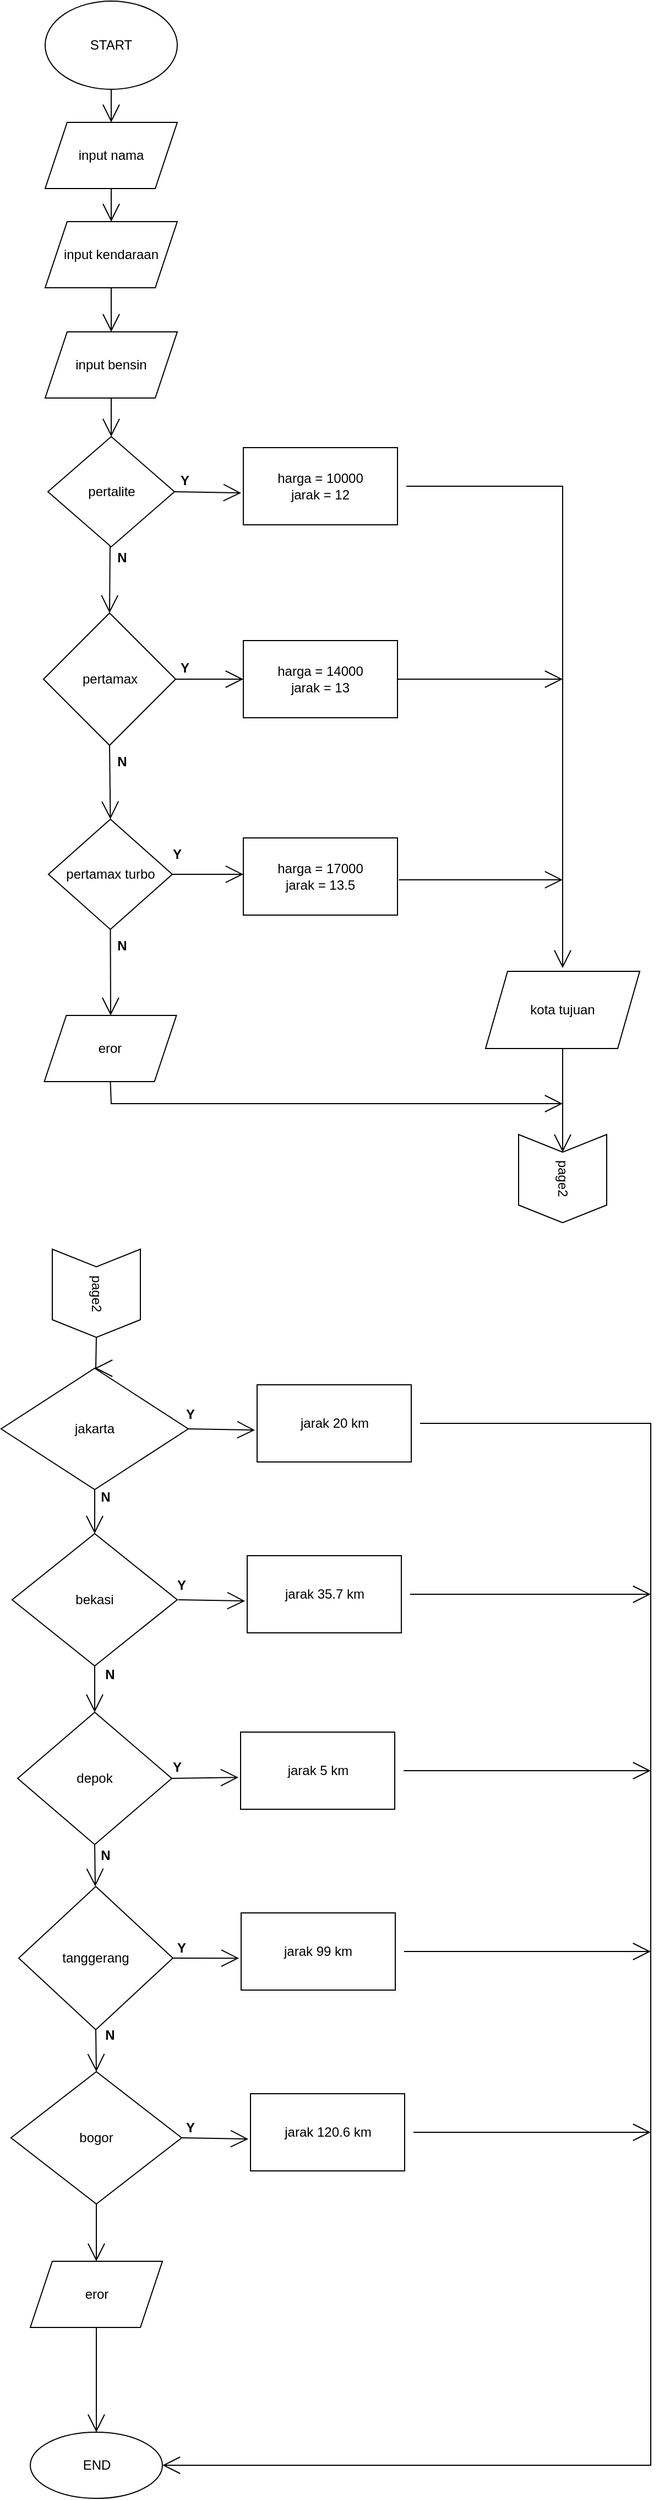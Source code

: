 <mxfile version="20.4.0" type="github">
  <diagram id="C5RBs43oDa-KdzZeNtuy" name="Page-1">
    <mxGraphModel dx="1221" dy="654" grid="1" gridSize="10" guides="1" tooltips="1" connect="1" arrows="1" fold="1" page="1" pageScale="1" pageWidth="827" pageHeight="1169" math="0" shadow="0">
      <root>
        <mxCell id="WIyWlLk6GJQsqaUBKTNV-0" />
        <mxCell id="WIyWlLk6GJQsqaUBKTNV-1" parent="WIyWlLk6GJQsqaUBKTNV-0" />
        <mxCell id="RJXIEB-1T5As3xcgI4BQ-90" value="" style="edgeStyle=elbowEdgeStyle;rounded=0;orthogonalLoop=1;jettySize=auto;html=1;endArrow=open;startSize=14;endSize=14;sourcePerimeterSpacing=8;targetPerimeterSpacing=8;exitX=0.5;exitY=1;exitDx=0;exitDy=0;entryX=0.5;entryY=0;entryDx=0;entryDy=0;" edge="1" parent="WIyWlLk6GJQsqaUBKTNV-1" source="RJXIEB-1T5As3xcgI4BQ-0" target="RJXIEB-1T5As3xcgI4BQ-1">
          <mxGeometry relative="1" as="geometry" />
        </mxCell>
        <mxCell id="RJXIEB-1T5As3xcgI4BQ-0" value="START" style="ellipse;whiteSpace=wrap;html=1;hachureGap=4;" vertex="1" parent="WIyWlLk6GJQsqaUBKTNV-1">
          <mxGeometry x="90" y="40" width="120" height="80" as="geometry" />
        </mxCell>
        <mxCell id="RJXIEB-1T5As3xcgI4BQ-14" value="" style="edgeStyle=none;curved=1;rounded=0;orthogonalLoop=1;jettySize=auto;html=1;endArrow=open;startSize=14;endSize=14;sourcePerimeterSpacing=8;targetPerimeterSpacing=8;entryX=0.5;entryY=0;entryDx=0;entryDy=0;" edge="1" parent="WIyWlLk6GJQsqaUBKTNV-1" target="RJXIEB-1T5As3xcgI4BQ-2">
          <mxGeometry relative="1" as="geometry">
            <mxPoint x="150" y="210" as="sourcePoint" />
          </mxGeometry>
        </mxCell>
        <mxCell id="RJXIEB-1T5As3xcgI4BQ-1" value="input nama" style="shape=parallelogram;perimeter=parallelogramPerimeter;whiteSpace=wrap;html=1;fixedSize=1;hachureGap=4;" vertex="1" parent="WIyWlLk6GJQsqaUBKTNV-1">
          <mxGeometry x="90" y="150" width="120" height="60" as="geometry" />
        </mxCell>
        <mxCell id="RJXIEB-1T5As3xcgI4BQ-16" value="" style="edgeStyle=none;curved=1;rounded=0;orthogonalLoop=1;jettySize=auto;html=1;endArrow=open;startSize=14;endSize=14;sourcePerimeterSpacing=8;targetPerimeterSpacing=8;exitX=0.5;exitY=1;exitDx=0;exitDy=0;entryX=0.5;entryY=0;entryDx=0;entryDy=0;" edge="1" parent="WIyWlLk6GJQsqaUBKTNV-1" source="RJXIEB-1T5As3xcgI4BQ-2" target="RJXIEB-1T5As3xcgI4BQ-3">
          <mxGeometry relative="1" as="geometry" />
        </mxCell>
        <mxCell id="RJXIEB-1T5As3xcgI4BQ-2" value="input kendaraan" style="shape=parallelogram;perimeter=parallelogramPerimeter;whiteSpace=wrap;html=1;fixedSize=1;hachureGap=4;" vertex="1" parent="WIyWlLk6GJQsqaUBKTNV-1">
          <mxGeometry x="90" y="240" width="120" height="60" as="geometry" />
        </mxCell>
        <mxCell id="RJXIEB-1T5As3xcgI4BQ-17" value="" style="edgeStyle=none;curved=1;rounded=0;orthogonalLoop=1;jettySize=auto;html=1;endArrow=open;startSize=14;endSize=14;sourcePerimeterSpacing=8;targetPerimeterSpacing=8;entryX=0.5;entryY=0;entryDx=0;entryDy=0;exitX=0.5;exitY=1;exitDx=0;exitDy=0;" edge="1" parent="WIyWlLk6GJQsqaUBKTNV-1" source="RJXIEB-1T5As3xcgI4BQ-3" target="RJXIEB-1T5As3xcgI4BQ-4">
          <mxGeometry relative="1" as="geometry" />
        </mxCell>
        <mxCell id="RJXIEB-1T5As3xcgI4BQ-3" value="input bensin" style="shape=parallelogram;perimeter=parallelogramPerimeter;whiteSpace=wrap;html=1;fixedSize=1;hachureGap=4;" vertex="1" parent="WIyWlLk6GJQsqaUBKTNV-1">
          <mxGeometry x="90" y="340" width="120" height="60" as="geometry" />
        </mxCell>
        <mxCell id="RJXIEB-1T5As3xcgI4BQ-18" value="" style="edgeStyle=none;curved=1;rounded=0;orthogonalLoop=1;jettySize=auto;html=1;endArrow=open;startSize=14;endSize=14;sourcePerimeterSpacing=8;targetPerimeterSpacing=8;entryX=-0.014;entryY=0.587;entryDx=0;entryDy=0;entryPerimeter=0;exitX=1;exitY=0.5;exitDx=0;exitDy=0;" edge="1" parent="WIyWlLk6GJQsqaUBKTNV-1" source="RJXIEB-1T5As3xcgI4BQ-4" target="RJXIEB-1T5As3xcgI4BQ-5">
          <mxGeometry relative="1" as="geometry" />
        </mxCell>
        <mxCell id="RJXIEB-1T5As3xcgI4BQ-25" value="" style="edgeStyle=none;curved=1;rounded=0;orthogonalLoop=1;jettySize=auto;html=1;endArrow=open;startSize=14;endSize=14;sourcePerimeterSpacing=8;targetPerimeterSpacing=8;entryX=0.5;entryY=0;entryDx=0;entryDy=0;" edge="1" parent="WIyWlLk6GJQsqaUBKTNV-1" target="RJXIEB-1T5As3xcgI4BQ-24">
          <mxGeometry relative="1" as="geometry">
            <mxPoint x="149" y="530" as="sourcePoint" />
          </mxGeometry>
        </mxCell>
        <mxCell id="RJXIEB-1T5As3xcgI4BQ-4" value="pertalite" style="rhombus;whiteSpace=wrap;html=1;hachureGap=4;" vertex="1" parent="WIyWlLk6GJQsqaUBKTNV-1">
          <mxGeometry x="92.5" y="435" width="115" height="100" as="geometry" />
        </mxCell>
        <mxCell id="RJXIEB-1T5As3xcgI4BQ-33" style="edgeStyle=elbowEdgeStyle;rounded=0;orthogonalLoop=1;jettySize=auto;html=1;endArrow=open;startSize=14;endSize=14;sourcePerimeterSpacing=8;targetPerimeterSpacing=8;" edge="1" parent="WIyWlLk6GJQsqaUBKTNV-1" source="RJXIEB-1T5As3xcgI4BQ-5">
          <mxGeometry relative="1" as="geometry">
            <mxPoint x="560" y="917" as="targetPoint" />
            <Array as="points">
              <mxPoint x="560" y="520" />
              <mxPoint x="600" y="590" />
            </Array>
          </mxGeometry>
        </mxCell>
        <mxCell id="RJXIEB-1T5As3xcgI4BQ-5" value="&lt;div&gt;harga = 10000&lt;br&gt;&lt;/div&gt;&lt;div&gt;jarak = 12&lt;br&gt;&lt;/div&gt;" style="rounded=0;whiteSpace=wrap;html=1;hachureGap=4;" vertex="1" parent="WIyWlLk6GJQsqaUBKTNV-1">
          <mxGeometry x="270" y="445" width="140" height="70" as="geometry" />
        </mxCell>
        <mxCell id="RJXIEB-1T5As3xcgI4BQ-35" style="edgeStyle=elbowEdgeStyle;rounded=0;orthogonalLoop=1;jettySize=auto;html=1;endArrow=open;startSize=14;endSize=14;sourcePerimeterSpacing=8;targetPerimeterSpacing=8;exitX=1;exitY=0.5;exitDx=0;exitDy=0;" edge="1" parent="WIyWlLk6GJQsqaUBKTNV-1" source="RJXIEB-1T5As3xcgI4BQ-8">
          <mxGeometry relative="1" as="geometry">
            <mxPoint x="560" y="655" as="targetPoint" />
          </mxGeometry>
        </mxCell>
        <mxCell id="RJXIEB-1T5As3xcgI4BQ-8" value="&lt;br&gt;&lt;div&gt;harga = 14000&lt;br&gt;&lt;/div&gt;&lt;div&gt;jarak = 13&lt;br&gt;&lt;/div&gt;&lt;br&gt;" style="rounded=0;whiteSpace=wrap;html=1;hachureGap=4;" vertex="1" parent="WIyWlLk6GJQsqaUBKTNV-1">
          <mxGeometry x="270" y="620" width="140" height="70" as="geometry" />
        </mxCell>
        <mxCell id="RJXIEB-1T5As3xcgI4BQ-37" style="edgeStyle=elbowEdgeStyle;rounded=0;orthogonalLoop=1;jettySize=auto;html=1;endArrow=open;startSize=14;endSize=14;sourcePerimeterSpacing=8;targetPerimeterSpacing=8;exitX=1.009;exitY=0.542;exitDx=0;exitDy=0;exitPerimeter=0;" edge="1" parent="WIyWlLk6GJQsqaUBKTNV-1" source="RJXIEB-1T5As3xcgI4BQ-9">
          <mxGeometry relative="1" as="geometry">
            <mxPoint x="418.0" y="837" as="sourcePoint" />
            <mxPoint x="560" y="837" as="targetPoint" />
          </mxGeometry>
        </mxCell>
        <mxCell id="RJXIEB-1T5As3xcgI4BQ-9" value="&lt;br&gt;&lt;div&gt;harga = 17000&lt;br&gt;&lt;/div&gt;&lt;div&gt;jarak = 13.5&lt;br&gt;&lt;/div&gt;&lt;br&gt;" style="rounded=0;whiteSpace=wrap;html=1;hachureGap=4;" vertex="1" parent="WIyWlLk6GJQsqaUBKTNV-1">
          <mxGeometry x="270" y="799" width="140" height="70" as="geometry" />
        </mxCell>
        <mxCell id="RJXIEB-1T5As3xcgI4BQ-27" value="" style="edgeStyle=none;curved=1;rounded=0;orthogonalLoop=1;jettySize=auto;html=1;endArrow=open;startSize=14;endSize=14;sourcePerimeterSpacing=8;targetPerimeterSpacing=8;exitX=0.5;exitY=1;exitDx=0;exitDy=0;entryX=0.5;entryY=0;entryDx=0;entryDy=0;" edge="1" parent="WIyWlLk6GJQsqaUBKTNV-1" source="RJXIEB-1T5As3xcgI4BQ-24" target="RJXIEB-1T5As3xcgI4BQ-26">
          <mxGeometry relative="1" as="geometry" />
        </mxCell>
        <mxCell id="RJXIEB-1T5As3xcgI4BQ-28" value="" style="edgeStyle=none;curved=1;rounded=0;orthogonalLoop=1;jettySize=auto;html=1;endArrow=open;startSize=14;endSize=14;sourcePerimeterSpacing=8;targetPerimeterSpacing=8;exitX=1;exitY=0.5;exitDx=0;exitDy=0;entryX=0;entryY=0.5;entryDx=0;entryDy=0;" edge="1" parent="WIyWlLk6GJQsqaUBKTNV-1" source="RJXIEB-1T5As3xcgI4BQ-24" target="RJXIEB-1T5As3xcgI4BQ-8">
          <mxGeometry relative="1" as="geometry" />
        </mxCell>
        <mxCell id="RJXIEB-1T5As3xcgI4BQ-24" value="pertamax" style="rhombus;whiteSpace=wrap;html=1;hachureGap=4;" vertex="1" parent="WIyWlLk6GJQsqaUBKTNV-1">
          <mxGeometry x="88.5" y="595" width="120" height="120" as="geometry" />
        </mxCell>
        <mxCell id="RJXIEB-1T5As3xcgI4BQ-31" value="" style="edgeStyle=none;curved=1;rounded=0;orthogonalLoop=1;jettySize=auto;html=1;endArrow=open;startSize=14;endSize=14;sourcePerimeterSpacing=8;targetPerimeterSpacing=8;entryX=0;entryY=0.471;entryDx=0;entryDy=0;entryPerimeter=0;exitX=1;exitY=0.5;exitDx=0;exitDy=0;" edge="1" parent="WIyWlLk6GJQsqaUBKTNV-1" source="RJXIEB-1T5As3xcgI4BQ-26" target="RJXIEB-1T5As3xcgI4BQ-9">
          <mxGeometry relative="1" as="geometry">
            <mxPoint x="210" y="832" as="sourcePoint" />
          </mxGeometry>
        </mxCell>
        <mxCell id="RJXIEB-1T5As3xcgI4BQ-73" value="" style="edgeStyle=elbowEdgeStyle;rounded=0;orthogonalLoop=1;jettySize=auto;html=1;endArrow=open;startSize=14;endSize=14;sourcePerimeterSpacing=8;targetPerimeterSpacing=8;entryX=0.5;entryY=0;entryDx=0;entryDy=0;exitX=0.5;exitY=1;exitDx=0;exitDy=0;" edge="1" parent="WIyWlLk6GJQsqaUBKTNV-1" source="RJXIEB-1T5As3xcgI4BQ-26" target="RJXIEB-1T5As3xcgI4BQ-72">
          <mxGeometry relative="1" as="geometry" />
        </mxCell>
        <mxCell id="RJXIEB-1T5As3xcgI4BQ-26" value="pertamax turbo" style="rhombus;whiteSpace=wrap;html=1;hachureGap=4;" vertex="1" parent="WIyWlLk6GJQsqaUBKTNV-1">
          <mxGeometry x="93" y="782" width="112.5" height="100" as="geometry" />
        </mxCell>
        <mxCell id="RJXIEB-1T5As3xcgI4BQ-57" value="" style="edgeStyle=elbowEdgeStyle;rounded=0;orthogonalLoop=1;jettySize=auto;html=1;endArrow=open;startSize=14;endSize=14;sourcePerimeterSpacing=8;targetPerimeterSpacing=8;exitX=0.5;exitY=1;exitDx=0;exitDy=0;entryX=0;entryY=0.5;entryDx=0;entryDy=0;" edge="1" parent="WIyWlLk6GJQsqaUBKTNV-1" source="RJXIEB-1T5As3xcgI4BQ-38" target="RJXIEB-1T5As3xcgI4BQ-54">
          <mxGeometry relative="1" as="geometry" />
        </mxCell>
        <mxCell id="RJXIEB-1T5As3xcgI4BQ-38" value="kota tujuan" style="shape=parallelogram;perimeter=parallelogramPerimeter;whiteSpace=wrap;html=1;fixedSize=1;hachureGap=4;" vertex="1" parent="WIyWlLk6GJQsqaUBKTNV-1">
          <mxGeometry x="490" y="920" width="140" height="70" as="geometry" />
        </mxCell>
        <mxCell id="RJXIEB-1T5As3xcgI4BQ-46" value="" style="edgeStyle=elbowEdgeStyle;rounded=0;orthogonalLoop=1;jettySize=auto;html=1;endArrow=open;startSize=14;endSize=14;sourcePerimeterSpacing=8;targetPerimeterSpacing=8;exitX=0.5;exitY=1;exitDx=0;exitDy=0;entryX=0.5;entryY=0;entryDx=0;entryDy=0;" edge="1" parent="WIyWlLk6GJQsqaUBKTNV-1" target="RJXIEB-1T5As3xcgI4BQ-45">
          <mxGeometry relative="1" as="geometry">
            <mxPoint x="135" y="1389" as="sourcePoint" />
            <mxPoint x="135" y="1435.0" as="targetPoint" />
          </mxGeometry>
        </mxCell>
        <mxCell id="RJXIEB-1T5As3xcgI4BQ-43" value="jakarta" style="rhombus;whiteSpace=wrap;html=1;hachureGap=4;" vertex="1" parent="WIyWlLk6GJQsqaUBKTNV-1">
          <mxGeometry x="50" y="1280" width="170" height="110" as="geometry" />
        </mxCell>
        <mxCell id="RJXIEB-1T5As3xcgI4BQ-48" value="" style="edgeStyle=elbowEdgeStyle;rounded=0;orthogonalLoop=1;jettySize=auto;html=1;endArrow=open;startSize=14;endSize=14;sourcePerimeterSpacing=8;targetPerimeterSpacing=8;exitX=0.5;exitY=1;exitDx=0;exitDy=0;entryX=0.5;entryY=0;entryDx=0;entryDy=0;" edge="1" parent="WIyWlLk6GJQsqaUBKTNV-1" source="RJXIEB-1T5As3xcgI4BQ-45" target="RJXIEB-1T5As3xcgI4BQ-47">
          <mxGeometry relative="1" as="geometry" />
        </mxCell>
        <mxCell id="RJXIEB-1T5As3xcgI4BQ-45" value="bekasi" style="rhombus;whiteSpace=wrap;html=1;hachureGap=4;" vertex="1" parent="WIyWlLk6GJQsqaUBKTNV-1">
          <mxGeometry x="60" y="1430" width="150" height="120" as="geometry" />
        </mxCell>
        <mxCell id="RJXIEB-1T5As3xcgI4BQ-50" value="" style="edgeStyle=elbowEdgeStyle;rounded=0;orthogonalLoop=1;jettySize=auto;html=1;endArrow=open;startSize=14;endSize=14;sourcePerimeterSpacing=8;targetPerimeterSpacing=8;exitX=0.5;exitY=1;exitDx=0;exitDy=0;entryX=0.5;entryY=0;entryDx=0;entryDy=0;" edge="1" parent="WIyWlLk6GJQsqaUBKTNV-1" source="RJXIEB-1T5As3xcgI4BQ-47" target="RJXIEB-1T5As3xcgI4BQ-49">
          <mxGeometry relative="1" as="geometry" />
        </mxCell>
        <mxCell id="RJXIEB-1T5As3xcgI4BQ-47" value="depok" style="rhombus;whiteSpace=wrap;html=1;hachureGap=4;" vertex="1" parent="WIyWlLk6GJQsqaUBKTNV-1">
          <mxGeometry x="65" y="1592" width="140" height="120" as="geometry" />
        </mxCell>
        <mxCell id="RJXIEB-1T5As3xcgI4BQ-52" value="" style="edgeStyle=elbowEdgeStyle;rounded=0;orthogonalLoop=1;jettySize=auto;html=1;endArrow=open;startSize=14;endSize=14;sourcePerimeterSpacing=8;targetPerimeterSpacing=8;exitX=0.5;exitY=1;exitDx=0;exitDy=0;entryX=0.5;entryY=0;entryDx=0;entryDy=0;" edge="1" parent="WIyWlLk6GJQsqaUBKTNV-1" source="RJXIEB-1T5As3xcgI4BQ-49" target="RJXIEB-1T5As3xcgI4BQ-51">
          <mxGeometry relative="1" as="geometry">
            <mxPoint x="136" y="1980" as="targetPoint" />
          </mxGeometry>
        </mxCell>
        <mxCell id="RJXIEB-1T5As3xcgI4BQ-49" value="tanggerang" style="rhombus;whiteSpace=wrap;html=1;hachureGap=4;" vertex="1" parent="WIyWlLk6GJQsqaUBKTNV-1">
          <mxGeometry x="66" y="1750" width="140" height="130" as="geometry" />
        </mxCell>
        <mxCell id="RJXIEB-1T5As3xcgI4BQ-76" value="" style="edgeStyle=elbowEdgeStyle;rounded=0;orthogonalLoop=1;jettySize=auto;html=1;endArrow=open;startSize=14;endSize=14;sourcePerimeterSpacing=8;targetPerimeterSpacing=8;exitX=0.5;exitY=1;exitDx=0;exitDy=0;entryX=0.5;entryY=0;entryDx=0;entryDy=0;" edge="1" parent="WIyWlLk6GJQsqaUBKTNV-1" source="RJXIEB-1T5As3xcgI4BQ-51" target="RJXIEB-1T5As3xcgI4BQ-75">
          <mxGeometry relative="1" as="geometry" />
        </mxCell>
        <mxCell id="RJXIEB-1T5As3xcgI4BQ-51" value="bogor" style="rhombus;whiteSpace=wrap;html=1;hachureGap=4;" vertex="1" parent="WIyWlLk6GJQsqaUBKTNV-1">
          <mxGeometry x="59" y="1918" width="155" height="120" as="geometry" />
        </mxCell>
        <mxCell id="RJXIEB-1T5As3xcgI4BQ-54" value="page2" style="shape=step;perimeter=stepPerimeter;whiteSpace=wrap;html=1;fixedSize=1;hachureGap=4;size=16.0;rotation=90;" vertex="1" parent="WIyWlLk6GJQsqaUBKTNV-1">
          <mxGeometry x="520" y="1068" width="80" height="80" as="geometry" />
        </mxCell>
        <mxCell id="RJXIEB-1T5As3xcgI4BQ-61" value="" style="edgeStyle=elbowEdgeStyle;rounded=0;orthogonalLoop=1;jettySize=auto;html=1;endArrow=open;startSize=14;endSize=14;sourcePerimeterSpacing=8;targetPerimeterSpacing=8;exitX=1;exitY=0.5;exitDx=0;exitDy=0;entryX=0.5;entryY=0;entryDx=0;entryDy=0;" edge="1" parent="WIyWlLk6GJQsqaUBKTNV-1" source="RJXIEB-1T5As3xcgI4BQ-58" target="RJXIEB-1T5As3xcgI4BQ-43">
          <mxGeometry relative="1" as="geometry" />
        </mxCell>
        <mxCell id="RJXIEB-1T5As3xcgI4BQ-58" value="page2" style="shape=step;perimeter=stepPerimeter;whiteSpace=wrap;html=1;fixedSize=1;hachureGap=4;size=16.0;rotation=90;" vertex="1" parent="WIyWlLk6GJQsqaUBKTNV-1">
          <mxGeometry x="96.5" y="1172" width="80" height="80" as="geometry" />
        </mxCell>
        <mxCell id="RJXIEB-1T5As3xcgI4BQ-62" value="" style="edgeStyle=none;curved=1;rounded=0;orthogonalLoop=1;jettySize=auto;html=1;endArrow=open;startSize=14;endSize=14;sourcePerimeterSpacing=8;targetPerimeterSpacing=8;entryX=-0.014;entryY=0.587;entryDx=0;entryDy=0;entryPerimeter=0;exitX=1;exitY=0.5;exitDx=0;exitDy=0;" edge="1" parent="WIyWlLk6GJQsqaUBKTNV-1" target="RJXIEB-1T5As3xcgI4BQ-63" source="RJXIEB-1T5As3xcgI4BQ-43">
          <mxGeometry relative="1" as="geometry">
            <mxPoint x="220" y="1330" as="sourcePoint" />
          </mxGeometry>
        </mxCell>
        <mxCell id="RJXIEB-1T5As3xcgI4BQ-81" style="edgeStyle=elbowEdgeStyle;rounded=0;orthogonalLoop=1;jettySize=auto;html=1;entryX=1;entryY=0.5;entryDx=0;entryDy=0;endArrow=open;startSize=14;endSize=14;sourcePerimeterSpacing=8;targetPerimeterSpacing=8;" edge="1" parent="WIyWlLk6GJQsqaUBKTNV-1" source="RJXIEB-1T5As3xcgI4BQ-63" target="RJXIEB-1T5As3xcgI4BQ-77">
          <mxGeometry relative="1" as="geometry">
            <Array as="points">
              <mxPoint x="640" y="1750" />
            </Array>
          </mxGeometry>
        </mxCell>
        <mxCell id="RJXIEB-1T5As3xcgI4BQ-63" value="jarak 20 km" style="rounded=0;whiteSpace=wrap;html=1;hachureGap=4;" vertex="1" parent="WIyWlLk6GJQsqaUBKTNV-1">
          <mxGeometry x="282.5" y="1295" width="140" height="70" as="geometry" />
        </mxCell>
        <mxCell id="RJXIEB-1T5As3xcgI4BQ-64" value="" style="edgeStyle=none;curved=1;rounded=0;orthogonalLoop=1;jettySize=auto;html=1;endArrow=open;startSize=14;endSize=14;sourcePerimeterSpacing=8;targetPerimeterSpacing=8;entryX=-0.014;entryY=0.587;entryDx=0;entryDy=0;entryPerimeter=0;exitX=1;exitY=0.5;exitDx=0;exitDy=0;" edge="1" parent="WIyWlLk6GJQsqaUBKTNV-1" target="RJXIEB-1T5As3xcgI4BQ-65">
          <mxGeometry relative="1" as="geometry">
            <mxPoint x="211" y="1490" as="sourcePoint" />
          </mxGeometry>
        </mxCell>
        <mxCell id="RJXIEB-1T5As3xcgI4BQ-83" style="edgeStyle=elbowEdgeStyle;rounded=0;orthogonalLoop=1;jettySize=auto;html=1;endArrow=open;startSize=14;endSize=14;sourcePerimeterSpacing=8;targetPerimeterSpacing=8;" edge="1" parent="WIyWlLk6GJQsqaUBKTNV-1" source="RJXIEB-1T5As3xcgI4BQ-65">
          <mxGeometry relative="1" as="geometry">
            <mxPoint x="640" y="1485" as="targetPoint" />
          </mxGeometry>
        </mxCell>
        <mxCell id="RJXIEB-1T5As3xcgI4BQ-65" value="jarak 35.7 km" style="rounded=0;whiteSpace=wrap;html=1;hachureGap=4;" vertex="1" parent="WIyWlLk6GJQsqaUBKTNV-1">
          <mxGeometry x="273.5" y="1450" width="140" height="70" as="geometry" />
        </mxCell>
        <mxCell id="RJXIEB-1T5As3xcgI4BQ-66" value="" style="edgeStyle=none;curved=1;rounded=0;orthogonalLoop=1;jettySize=auto;html=1;endArrow=open;startSize=14;endSize=14;sourcePerimeterSpacing=8;targetPerimeterSpacing=8;entryX=-0.014;entryY=0.587;entryDx=0;entryDy=0;entryPerimeter=0;exitX=1;exitY=0.5;exitDx=0;exitDy=0;" edge="1" parent="WIyWlLk6GJQsqaUBKTNV-1" target="RJXIEB-1T5As3xcgI4BQ-67" source="RJXIEB-1T5As3xcgI4BQ-47">
          <mxGeometry relative="1" as="geometry">
            <mxPoint x="205" y="1650" as="sourcePoint" />
          </mxGeometry>
        </mxCell>
        <mxCell id="RJXIEB-1T5As3xcgI4BQ-85" style="edgeStyle=elbowEdgeStyle;rounded=0;orthogonalLoop=1;jettySize=auto;html=1;endArrow=open;startSize=14;endSize=14;sourcePerimeterSpacing=8;targetPerimeterSpacing=8;" edge="1" parent="WIyWlLk6GJQsqaUBKTNV-1" source="RJXIEB-1T5As3xcgI4BQ-67">
          <mxGeometry relative="1" as="geometry">
            <mxPoint x="640" y="1645" as="targetPoint" />
          </mxGeometry>
        </mxCell>
        <mxCell id="RJXIEB-1T5As3xcgI4BQ-67" value="jarak 5 km" style="rounded=0;whiteSpace=wrap;html=1;hachureGap=4;" vertex="1" parent="WIyWlLk6GJQsqaUBKTNV-1">
          <mxGeometry x="267.5" y="1610" width="140" height="70" as="geometry" />
        </mxCell>
        <mxCell id="RJXIEB-1T5As3xcgI4BQ-68" value="" style="edgeStyle=none;curved=1;rounded=0;orthogonalLoop=1;jettySize=auto;html=1;endArrow=open;startSize=14;endSize=14;sourcePerimeterSpacing=8;targetPerimeterSpacing=8;entryX=-0.014;entryY=0.587;entryDx=0;entryDy=0;entryPerimeter=0;exitX=1;exitY=0.5;exitDx=0;exitDy=0;" edge="1" parent="WIyWlLk6GJQsqaUBKTNV-1" target="RJXIEB-1T5As3xcgI4BQ-69" source="RJXIEB-1T5As3xcgI4BQ-49">
          <mxGeometry relative="1" as="geometry">
            <mxPoint x="205.5" y="1810" as="sourcePoint" />
          </mxGeometry>
        </mxCell>
        <mxCell id="RJXIEB-1T5As3xcgI4BQ-87" style="edgeStyle=elbowEdgeStyle;rounded=0;orthogonalLoop=1;jettySize=auto;html=1;endArrow=open;startSize=14;endSize=14;sourcePerimeterSpacing=8;targetPerimeterSpacing=8;" edge="1" parent="WIyWlLk6GJQsqaUBKTNV-1" source="RJXIEB-1T5As3xcgI4BQ-69">
          <mxGeometry relative="1" as="geometry">
            <mxPoint x="640" y="1809" as="targetPoint" />
          </mxGeometry>
        </mxCell>
        <mxCell id="RJXIEB-1T5As3xcgI4BQ-69" value="jarak 99 km" style="rounded=0;whiteSpace=wrap;html=1;hachureGap=4;" vertex="1" parent="WIyWlLk6GJQsqaUBKTNV-1">
          <mxGeometry x="268" y="1774" width="140" height="70" as="geometry" />
        </mxCell>
        <mxCell id="RJXIEB-1T5As3xcgI4BQ-70" value="" style="edgeStyle=none;curved=1;rounded=0;orthogonalLoop=1;jettySize=auto;html=1;endArrow=open;startSize=14;endSize=14;sourcePerimeterSpacing=8;targetPerimeterSpacing=8;entryX=-0.014;entryY=0.587;entryDx=0;entryDy=0;entryPerimeter=0;exitX=1;exitY=0.5;exitDx=0;exitDy=0;" edge="1" parent="WIyWlLk6GJQsqaUBKTNV-1" target="RJXIEB-1T5As3xcgI4BQ-71" source="RJXIEB-1T5As3xcgI4BQ-51">
          <mxGeometry relative="1" as="geometry">
            <mxPoint x="214" y="1980" as="sourcePoint" />
          </mxGeometry>
        </mxCell>
        <mxCell id="RJXIEB-1T5As3xcgI4BQ-89" style="edgeStyle=elbowEdgeStyle;rounded=0;orthogonalLoop=1;jettySize=auto;html=1;endArrow=open;startSize=14;endSize=14;sourcePerimeterSpacing=8;targetPerimeterSpacing=8;" edge="1" parent="WIyWlLk6GJQsqaUBKTNV-1" source="RJXIEB-1T5As3xcgI4BQ-71">
          <mxGeometry relative="1" as="geometry">
            <mxPoint x="640" y="1973" as="targetPoint" />
          </mxGeometry>
        </mxCell>
        <mxCell id="RJXIEB-1T5As3xcgI4BQ-71" value="jarak 120.6 km" style="rounded=0;whiteSpace=wrap;html=1;hachureGap=4;" vertex="1" parent="WIyWlLk6GJQsqaUBKTNV-1">
          <mxGeometry x="276.5" y="1938" width="140" height="70" as="geometry" />
        </mxCell>
        <mxCell id="RJXIEB-1T5As3xcgI4BQ-74" style="edgeStyle=elbowEdgeStyle;rounded=0;orthogonalLoop=1;jettySize=auto;html=1;endArrow=open;startSize=14;endSize=14;sourcePerimeterSpacing=8;targetPerimeterSpacing=8;exitX=0.5;exitY=1;exitDx=0;exitDy=0;" edge="1" parent="WIyWlLk6GJQsqaUBKTNV-1" source="RJXIEB-1T5As3xcgI4BQ-72">
          <mxGeometry relative="1" as="geometry">
            <mxPoint x="560" y="1040" as="targetPoint" />
            <Array as="points">
              <mxPoint x="150" y="1030" />
              <mxPoint x="140" y="1040" />
              <mxPoint x="150" y="1080" />
              <mxPoint x="149" y="1050" />
            </Array>
          </mxGeometry>
        </mxCell>
        <mxCell id="RJXIEB-1T5As3xcgI4BQ-72" value="eror" style="shape=parallelogram;perimeter=parallelogramPerimeter;whiteSpace=wrap;html=1;fixedSize=1;hachureGap=4;" vertex="1" parent="WIyWlLk6GJQsqaUBKTNV-1">
          <mxGeometry x="89.25" y="960" width="120" height="60" as="geometry" />
        </mxCell>
        <mxCell id="RJXIEB-1T5As3xcgI4BQ-78" value="" style="edgeStyle=elbowEdgeStyle;rounded=0;orthogonalLoop=1;jettySize=auto;html=1;endArrow=open;startSize=14;endSize=14;sourcePerimeterSpacing=8;targetPerimeterSpacing=8;exitX=0.5;exitY=1;exitDx=0;exitDy=0;entryX=0.5;entryY=0;entryDx=0;entryDy=0;" edge="1" parent="WIyWlLk6GJQsqaUBKTNV-1" source="RJXIEB-1T5As3xcgI4BQ-75" target="RJXIEB-1T5As3xcgI4BQ-77">
          <mxGeometry relative="1" as="geometry" />
        </mxCell>
        <mxCell id="RJXIEB-1T5As3xcgI4BQ-75" value="eror" style="shape=parallelogram;perimeter=parallelogramPerimeter;whiteSpace=wrap;html=1;fixedSize=1;hachureGap=4;" vertex="1" parent="WIyWlLk6GJQsqaUBKTNV-1">
          <mxGeometry x="76.5" y="2090" width="120" height="60" as="geometry" />
        </mxCell>
        <mxCell id="RJXIEB-1T5As3xcgI4BQ-77" value="END" style="ellipse;whiteSpace=wrap;html=1;hachureGap=4;" vertex="1" parent="WIyWlLk6GJQsqaUBKTNV-1">
          <mxGeometry x="76.5" y="2245" width="120" height="60" as="geometry" />
        </mxCell>
        <mxCell id="RJXIEB-1T5As3xcgI4BQ-92" value="&lt;b&gt;N&lt;/b&gt;" style="text;html=1;strokeColor=none;fillColor=none;align=center;verticalAlign=middle;whiteSpace=wrap;rounded=0;hachureGap=4;" vertex="1" parent="WIyWlLk6GJQsqaUBKTNV-1">
          <mxGeometry x="140" y="530" width="40" height="30" as="geometry" />
        </mxCell>
        <mxCell id="RJXIEB-1T5As3xcgI4BQ-93" value="&lt;font style=&quot;font-size: 12px;&quot;&gt;&lt;b&gt;Y&lt;/b&gt;&lt;/font&gt;" style="text;html=1;strokeColor=none;fillColor=none;align=center;verticalAlign=middle;whiteSpace=wrap;rounded=0;hachureGap=4;" vertex="1" parent="WIyWlLk6GJQsqaUBKTNV-1">
          <mxGeometry x="196.5" y="460" width="40" height="30" as="geometry" />
        </mxCell>
        <mxCell id="RJXIEB-1T5As3xcgI4BQ-96" value="&lt;b&gt;N&lt;/b&gt;" style="text;html=1;strokeColor=none;fillColor=none;align=center;verticalAlign=middle;whiteSpace=wrap;rounded=0;hachureGap=4;" vertex="1" parent="WIyWlLk6GJQsqaUBKTNV-1">
          <mxGeometry x="140" y="715" width="40" height="30" as="geometry" />
        </mxCell>
        <mxCell id="RJXIEB-1T5As3xcgI4BQ-97" value="&lt;b&gt;N&lt;/b&gt;" style="text;html=1;strokeColor=none;fillColor=none;align=center;verticalAlign=middle;whiteSpace=wrap;rounded=0;hachureGap=4;" vertex="1" parent="WIyWlLk6GJQsqaUBKTNV-1">
          <mxGeometry x="140" y="882" width="40" height="30" as="geometry" />
        </mxCell>
        <mxCell id="RJXIEB-1T5As3xcgI4BQ-98" value="&lt;font style=&quot;font-size: 12px;&quot;&gt;&lt;b&gt;Y&lt;/b&gt;&lt;/font&gt;" style="text;html=1;strokeColor=none;fillColor=none;align=center;verticalAlign=middle;whiteSpace=wrap;rounded=0;hachureGap=4;" vertex="1" parent="WIyWlLk6GJQsqaUBKTNV-1">
          <mxGeometry x="196.5" y="630" width="40" height="30" as="geometry" />
        </mxCell>
        <mxCell id="RJXIEB-1T5As3xcgI4BQ-99" value="&lt;font style=&quot;font-size: 12px;&quot;&gt;&lt;b&gt;Y&lt;/b&gt;&lt;/font&gt;" style="text;html=1;strokeColor=none;fillColor=none;align=center;verticalAlign=middle;whiteSpace=wrap;rounded=0;hachureGap=4;" vertex="1" parent="WIyWlLk6GJQsqaUBKTNV-1">
          <mxGeometry x="190" y="799" width="40" height="30" as="geometry" />
        </mxCell>
        <mxCell id="RJXIEB-1T5As3xcgI4BQ-100" value="&lt;font style=&quot;font-size: 12px;&quot;&gt;&lt;b&gt;Y&lt;/b&gt;&lt;/font&gt;" style="text;html=1;strokeColor=none;fillColor=none;align=center;verticalAlign=middle;whiteSpace=wrap;rounded=0;hachureGap=4;" vertex="1" parent="WIyWlLk6GJQsqaUBKTNV-1">
          <mxGeometry x="201.5" y="1307" width="40" height="30" as="geometry" />
        </mxCell>
        <mxCell id="RJXIEB-1T5As3xcgI4BQ-101" value="&lt;font style=&quot;font-size: 12px;&quot;&gt;&lt;b&gt;Y&lt;/b&gt;&lt;/font&gt;" style="text;html=1;strokeColor=none;fillColor=none;align=center;verticalAlign=middle;whiteSpace=wrap;rounded=0;hachureGap=4;" vertex="1" parent="WIyWlLk6GJQsqaUBKTNV-1">
          <mxGeometry x="193.5" y="1462" width="40" height="30" as="geometry" />
        </mxCell>
        <mxCell id="RJXIEB-1T5As3xcgI4BQ-102" value="&lt;font style=&quot;font-size: 12px;&quot;&gt;&lt;b&gt;Y&lt;/b&gt;&lt;/font&gt;" style="text;html=1;strokeColor=none;fillColor=none;align=center;verticalAlign=middle;whiteSpace=wrap;rounded=0;hachureGap=4;" vertex="1" parent="WIyWlLk6GJQsqaUBKTNV-1">
          <mxGeometry x="190" y="1627" width="40" height="30" as="geometry" />
        </mxCell>
        <mxCell id="RJXIEB-1T5As3xcgI4BQ-103" value="&lt;font style=&quot;font-size: 12px;&quot;&gt;&lt;b&gt;Y&lt;/b&gt;&lt;/font&gt;" style="text;html=1;strokeColor=none;fillColor=none;align=center;verticalAlign=middle;whiteSpace=wrap;rounded=0;hachureGap=4;" vertex="1" parent="WIyWlLk6GJQsqaUBKTNV-1">
          <mxGeometry x="193.5" y="1791" width="40" height="30" as="geometry" />
        </mxCell>
        <mxCell id="RJXIEB-1T5As3xcgI4BQ-104" value="&lt;font style=&quot;font-size: 12px;&quot;&gt;&lt;b&gt;Y&lt;/b&gt;&lt;/font&gt;" style="text;html=1;strokeColor=none;fillColor=none;align=center;verticalAlign=middle;whiteSpace=wrap;rounded=0;hachureGap=4;" vertex="1" parent="WIyWlLk6GJQsqaUBKTNV-1">
          <mxGeometry x="202" y="1954" width="40" height="30" as="geometry" />
        </mxCell>
        <mxCell id="RJXIEB-1T5As3xcgI4BQ-105" value="&lt;b&gt;N&lt;/b&gt;" style="text;html=1;strokeColor=none;fillColor=none;align=center;verticalAlign=middle;whiteSpace=wrap;rounded=0;hachureGap=4;" vertex="1" parent="WIyWlLk6GJQsqaUBKTNV-1">
          <mxGeometry x="124.5" y="1382" width="40" height="30" as="geometry" />
        </mxCell>
        <mxCell id="RJXIEB-1T5As3xcgI4BQ-106" value="&lt;b&gt;N&lt;/b&gt;" style="text;html=1;strokeColor=none;fillColor=none;align=center;verticalAlign=middle;whiteSpace=wrap;rounded=0;hachureGap=4;" vertex="1" parent="WIyWlLk6GJQsqaUBKTNV-1">
          <mxGeometry x="128.5" y="1543" width="40" height="30" as="geometry" />
        </mxCell>
        <mxCell id="RJXIEB-1T5As3xcgI4BQ-107" value="&lt;b&gt;N&lt;/b&gt;" style="text;html=1;strokeColor=none;fillColor=none;align=center;verticalAlign=middle;whiteSpace=wrap;rounded=0;hachureGap=4;" vertex="1" parent="WIyWlLk6GJQsqaUBKTNV-1">
          <mxGeometry x="124.5" y="1707" width="40" height="30" as="geometry" />
        </mxCell>
        <mxCell id="RJXIEB-1T5As3xcgI4BQ-108" value="&lt;b&gt;N&lt;/b&gt;" style="text;html=1;strokeColor=none;fillColor=none;align=center;verticalAlign=middle;whiteSpace=wrap;rounded=0;hachureGap=4;" vertex="1" parent="WIyWlLk6GJQsqaUBKTNV-1">
          <mxGeometry x="128.5" y="1870" width="40" height="30" as="geometry" />
        </mxCell>
      </root>
    </mxGraphModel>
  </diagram>
</mxfile>
